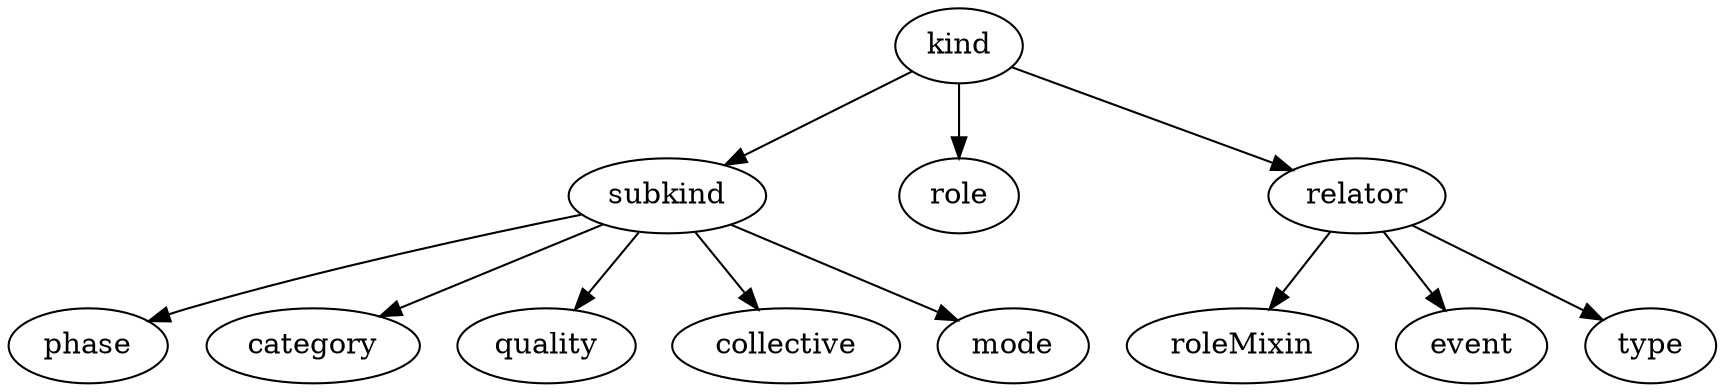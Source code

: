 strict digraph  {
kind;
subkind;
role;
relator;
phase;
category;
quality;
collective;
mode;
roleMixin;
event;
type;
kind -> subkind;
kind -> role;
kind -> relator;
subkind -> phase;
subkind -> category;
subkind -> quality;
subkind -> collective;
subkind -> mode;
relator -> roleMixin;
relator -> event;
relator -> type;
}
